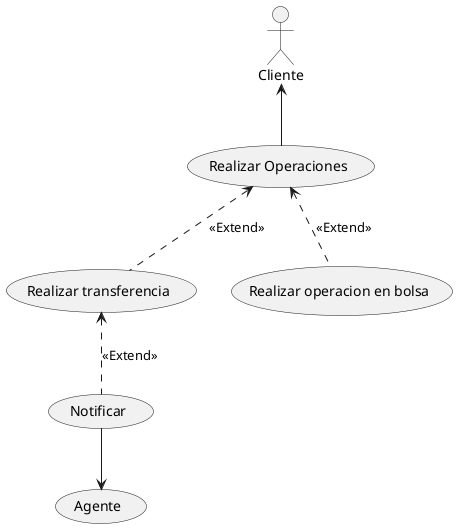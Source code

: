 @startuml Ejercicio 3

:Cliente:
Cliente <-- (Realizar Operaciones)
(Realizar Operaciones) <.. (Realizar transferencia):<<Extend>>
(Realizar Operaciones) <.. (Realizar operacion en bolsa):<<Extend>>
(Realizar transferencia) <.. (Notificar):<<Extend>>
(Notificar) --> (Agente)

@enduml